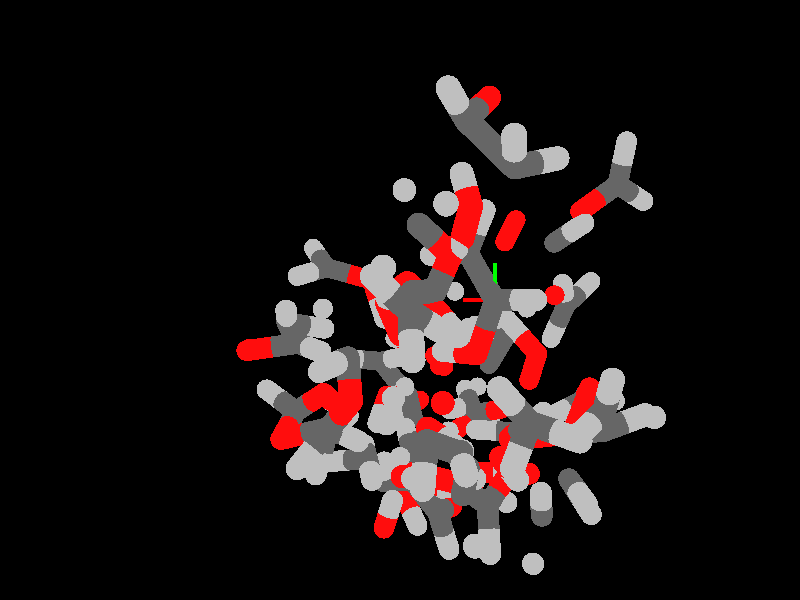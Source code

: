 global_settings {
	ambient_light rgb <0.200000002980232, 0.200000002980232, 0.200000002980232>
	max_trace_level 15
}

background { color rgb <0,0,0> }

camera {
	perspective
	location <-13.4546742067123, -6.17284001691607e-14, -21.5451459761279>
	angle 40
	up <0, 1, 0>
	right <-0.799500058544164, 0, 0.600666010681375> * 1.33333333333333
	direction <0.600666010681375, 0, 0.799500058544164> }

light_source {
	<-81.5143477826031, 46.0062917079796, -20.9635718131805>
	color rgb <1, 1, 1>
	fade_distance 131.446549975602
	fade_power 0
	parallel
	point_at <81.5143477826031, -46.0062917079796, 20.9635718131805>
}

light_source {
	<61.7754790846838, 46.0062917079796, -5.30930928705087>
	color rgb <0.300000011920929, 0.300000011920929, 0.300000011920929>
	fade_distance 131.446549975602
	fade_power 0
	parallel
	point_at <-61.7754790846838, -46.0062917079796, 5.30930928705087>
}

#default {
	finish {ambient .8 diffuse 1 specular 1 roughness .005 metallic 0.5}
}

union {
sphere {
	<0, 0, 0>, 0.25
	pigment { rgbt <0.400000005960464, 0.400000005960464, 0.400000005960464,0> }
}
sphere {
	<-1.0835498, 0, 0>, 0.25
	pigment { rgbt <0.75, 0.75, 0.75,0> }
}
sphere {
	<0.7457435, 1.1053385, 0>, 0.25
	pigment { rgbt <0.400000005960464, 0.400000005960464, 0.400000005960464,0> }
}
sphere {
	<0.272627, 2.0824437, 2e-07>, 0.25
	pigment { rgbt <0.75, 0.75, 0.75,0> }
}
sphere {
	<1.8290908, 1.0746607, -3.2e-06>, 0.25
	pigment { rgbt <0.75, 0.75, 0.75,0> }
}
sphere {
	<0.5011032, -1.2692867, 5e-07>, 0.25
	pigment { rgbt <1, 0.0500000007450581, 0.0500000007450581,0> }
}
sphere {
	<1.4727299, -1.2209927, -1.71e-05>, 0.25
	pigment { rgbt <0.75, 0.75, 0.75,0> }
}
sphere {
	<0.476927, -4.379291, -0.4075617>, 0.25
	pigment { rgbt <0.400000005960464, 0.400000005960464, 0.400000005960464,0> }
}
sphere {
	<0.0020636, -4.7343299, 0.5209765>, 0.25
	pigment { rgbt <0.75, 0.75, 0.75,0> }
}
sphere {
	<-0.2068027, -3.9459086, -1.1548563>, 0.25
	pigment { rgbt <0.75, 0.75, 0.75,0> }
}
sphere {
	<1.6841578, -4.4609142, -0.5964282>, 0.25
	pigment { rgbt <1, 0.0500000007450581, 0.0500000007450581,0> }
}
sphere {
	<2.5155252, -2.7652363, 2.8289169>, 0.25
	pigment { rgbt <0.400000005960464, 0.400000005960464, 0.400000005960464,0> }
}
sphere {
	<1.8955723, -3.3162814, 2.1038383>, 0.25
	pigment { rgbt <0.75, 0.75, 0.75,0> }
}
sphere {
	<2.5163586, -3.1668302, 3.8548202>, 0.25
	pigment { rgbt <0.75, 0.75, 0.75,0> }
}
sphere {
	<3.1606434, -1.7726047, 2.5154783>, 0.25
	pigment { rgbt <1, 0.0500000007450581, 0.0500000007450581,0> }
}
sphere {
	<2.9865521, -2.9324891, -2.3799769>, 0.25
	pigment { rgbt <0.400000005960464, 0.400000005960464, 0.400000005960464,0> }
}
sphere {
	<2.0564195, -2.5506398, -2.8302834>, 0.25
	pigment { rgbt <0.75, 0.75, 0.75,0> }
}
sphere {
	<3.2089935, -3.9932961, -2.5773705>, 0.25
	pigment { rgbt <0.75, 0.75, 0.75,0> }
}
sphere {
	<3.7239643, -2.2250403, -1.7050857>, 0.25
	pigment { rgbt <1, 0.0500000007450581, 0.0500000007450581,0> }
}
sphere {
	<2.5472438, -1.1692215, 3.2712468>, 0.25
	pigment { rgbt <0.400000005960464, 0.400000005960464, 0.400000005960464,0> }
}
sphere {
	<2.6088845, -1.2691743, 4.3666651>, 0.25
	pigment { rgbt <0.75, 0.75, 0.75,0> }
}
sphere {
	<1.7474422, -0.5093218, 2.898949>, 0.25
	pigment { rgbt <0.75, 0.75, 0.75,0> }
}
sphere {
	<3.3163874, -1.752667, 2.5177559>, 0.25
	pigment { rgbt <1, 0.0500000007450581, 0.0500000007450581,0> }
}
sphere {
	<4.5266937, -2.1156082, 2.1155288>, 0.25
	pigment { rgbt <0.400000005960464, 0.400000005960464, 0.400000005960464,0> }
}
sphere {
	<4.6880864, -1.0524717, 2.3551625>, 0.25
	pigment { rgbt <0.75, 0.75, 0.75,0> }
}
sphere {
	<4.9019255, -2.8330071, 2.8627207>, 0.25
	pigment { rgbt <0.75, 0.75, 0.75,0> }
}
sphere {
	<3.9675408, -2.4758761, 1.0872809>, 0.25
	pigment { rgbt <1, 0.0500000007450581, 0.0500000007450581,0> }
}
sphere {
	<0.867237, -3.3583444, 2.5432455>, 0.25
	pigment { rgbt <0.400000005960464, 0.400000005960464, 0.400000005960464,0> }
}
sphere {
	<-0.1175907, -2.872021, 2.4575997>, 0.25
	pigment { rgbt <0.75, 0.75, 0.75,0> }
}
sphere {
	<0.9743675, -4.3122137, 2.0024938>, 0.25
	pigment { rgbt <0.75, 0.75, 0.75,0> }
}
sphere {
	<1.7817914, -2.8711822, 3.1959339>, 0.25
	pigment { rgbt <1, 0.0500000007450581, 0.0500000007450581,0> }
}
sphere {
	<0.380391, -3.0426376, -2.4526601>, 0.25
	pigment { rgbt <0.400000005960464, 0.400000005960464, 0.400000005960464,0> }
}
sphere {
	<0.7452544, -2.0917488, -2.8726797>, 0.25
	pigment { rgbt <0.75, 0.75, 0.75,0> }
}
sphere {
	<-0.7147985, -3.1570777, -2.4177413>, 0.25
	pigment { rgbt <0.75, 0.75, 0.75,0> }
}
sphere {
	<1.141364, -3.9142119, -2.0513907>, 0.25
	pigment { rgbt <1, 0.0500000007450581, 0.0500000007450581,0> }
}
sphere {
	<-0.3430848, -3.635149, -1.6390552>, 0.25
	pigment { rgbt <0.400000005960464, 0.400000005960464, 0.400000005960464,0> }
}
sphere {
	<-1.2001153, -3.894509, -0.9972122>, 0.25
	pigment { rgbt <0.75, 0.75, 0.75,0> }
}
sphere {
	<-0.584584, -3.0471568, -2.538888>, 0.25
	pigment { rgbt <0.75, 0.75, 0.75,0> }
}
sphere {
	<0.8015681, -3.9775678, -1.370247>, 0.25
	pigment { rgbt <1, 0.0500000007450581, 0.0500000007450581,0> }
}
sphere {
	<-0.3430848, -3.635149, -1.6390552>, 0.25
	pigment { rgbt <0.400000005960464, 0.400000005960464, 0.400000005960464,0> }
}
sphere {
	<-1.2001153, -3.894509, -0.9972122>, 0.25
	pigment { rgbt <0.75, 0.75, 0.75,0> }
}
sphere {
	<-0.584584, -3.0471568, -2.538888>, 0.25
	pigment { rgbt <0.75, 0.75, 0.75,0> }
}
sphere {
	<0.8015681, -3.9775678, -1.370247>, 0.25
	pigment { rgbt <1, 0.0500000007450581, 0.0500000007450581,0> }
}
sphere {
	<5.5043665, 0.853055, 0.4749315>, 0.25
	pigment { rgbt <0.400000005960464, 0.400000005960464, 0.400000005960464,0> }
}
sphere {
	<6.3563375, 1.411605, 0.8943342>, 0.25
	pigment { rgbt <0.75, 0.75, 0.75,0> }
}
sphere {
	<5.5771181, 0.6107217, -0.5973267>, 0.25
	pigment { rgbt <0.75, 0.75, 0.75,0> }
}
sphere {
	<4.5408171, 0.5235541, 1.1551819>, 0.25
	pigment { rgbt <1, 0.0500000007450581, 0.0500000007450581,0> }
}
sphere {
	<-0.9944651, 3.6881944, -2.6822643>, 0.25
	pigment { rgbt <0.400000005960464, 0.400000005960464, 0.400000005960464,0> }
}
sphere {
	<-1.1991069, 4.1740771, -3.6496169>, 0.25
	pigment { rgbt <0.75, 0.75, 0.75,0> }
}
sphere {
	<-0.8952596, 2.5914064, -2.7134121>, 0.25
	pigment { rgbt <0.75, 0.75, 0.75,0> }
}
sphere {
	<-0.8845973, 4.3247324, -1.6418378>, 0.25
	pigment { rgbt <1, 0.0500000007450581, 0.0500000007450581,0> }
}
sphere {
	<-0.2900281, 1.5308454, -3.3834844>, 0.25
	pigment { rgbt <0.400000005960464, 0.400000005960464, 0.400000005960464,0> }
}
sphere {
	<0.3730549, 2.3154291, -2.9853883>, 0.25
	pigment { rgbt <0.75, 0.75, 0.75,0> }
}
sphere {
	<-1.2476405, 1.8839341, -3.7982889>, 0.25
	pigment { rgbt <0.75, 0.75, 0.75,0> }
}
sphere {
	<0.0168525, 0.3454086, -3.3660841>, 0.25
	pigment { rgbt <1, 0.0500000007450581, 0.0500000007450581,0> }
}
sphere {
	<-1.3247893, 2.8815204, 3.6387746>, 0.25
	pigment { rgbt <0.400000005960464, 0.400000005960464, 0.400000005960464,0> }
}
sphere {
	<-1.6850898, 3.8944807, 3.3983039>, 0.25
	pigment { rgbt <0.75, 0.75, 0.75,0> }
}
sphere {
	<-1.5474104, 2.5279478, 4.6581775>, 0.25
	pigment { rgbt <0.75, 0.75, 0.75,0> }
}
sphere {
	<-0.7173969, 2.1944375, 2.8271524>, 0.25
	pigment { rgbt <1, 0.0500000007450581, 0.0500000007450581,0> }
}
sphere {
	<2.0819101, -2.7817963, -3.4070077>, 0.25
	pigment { rgbt <0.400000005960464, 0.400000005960464, 0.400000005960464,0> }
}
sphere {
	<2.5629973, -2.5799832, -2.4366687>, 0.25
	pigment { rgbt <0.75, 0.75, 0.75,0> }
}
sphere {
	<2.503573, -3.6228656, -3.9802081>, 0.25
	pigment { rgbt <0.75, 0.75, 0.75,0> }
}
sphere {
	<1.1412594, -2.1157143, -3.8208312>, 0.25
	pigment { rgbt <1, 0.0500000007450581, 0.0500000007450581,0> }
}
sphere {
	<4.1517824, -0.5377626, 2.2728057>, 0.25
	pigment { rgbt <0.400000005960464, 0.400000005960464, 0.400000005960464,0> }
}
sphere {
	<4.1338559, -0.4968575, 1.1720166>, 0.25
	pigment { rgbt <0.75, 0.75, 0.75,0> }
}
sphere {
	<4.5646441, 0.3520518, 2.7743348>, 0.25
	pigment { rgbt <0.75, 0.75, 0.75,0> }
}
sphere {
	<3.7402687, -1.5075462, 2.8972376>, 0.25
	pigment { rgbt <1, 0.0500000007450581, 0.0500000007450581,0> }
}
sphere {
	<2.463569, -3.0070641, 3.2257006>, 0.25
	pigment { rgbt <0.400000005960464, 0.400000005960464, 0.400000005960464,0> }
}
sphere {
	<2.7308609, -2.8659085, 2.1662849>, 0.25
	pigment { rgbt <0.75, 0.75, 0.75,0> }
}
sphere {
	<3.0219475, -2.3848688, 3.9432257>, 0.25
	pigment { rgbt <0.75, 0.75, 0.75,0> }
}
sphere {
	<1.6032369, -3.8024553, 3.5819596>, 0.25
	pigment { rgbt <1, 0.0500000007450581, 0.0500000007450581,0> }
}
sphere {
	<0.1306653, 1.4476879, 3.0366183>, 0.25
	pigment { rgbt <0.400000005960464, 0.400000005960464, 0.400000005960464,0> }
}
sphere {
	<0.0986806, 0.4158509, 3.4213527>, 0.25
	pigment { rgbt <0.75, 0.75, 0.75,0> }
}
sphere {
	<-0.8452268, 1.8879887, 2.7767613>, 0.25
	pigment { rgbt <0.75, 0.75, 0.75,0> }
}
sphere {
	<1.1808453, 2.0640714, 2.9064948>, 0.25
	pigment { rgbt <1, 0.0500000007450581, 0.0500000007450581,0> }
}
sphere {
	<4.5809939, -0.5427011, -2.0656052>, 0.25
	pigment { rgbt <0.400000005960464, 0.400000005960464, 0.400000005960464,0> }
}
sphere {
	<3.8723025, -0.2414742, -2.8534822>, 0.25
	pigment { rgbt <0.75, 0.75, 0.75,0> }
}
sphere {
	<4.324994, -0.2139489, -1.0457317>, 0.25
	pigment { rgbt <0.75, 0.75, 0.75,0> }
}
sphere {
	<5.5861866, -1.1991294, -2.3073247>, 0.25
	pigment { rgbt <1, 0.0500000007450581, 0.0500000007450581,0> }
}
sphere {
	<3.2094477, -3.8420568, 1.0859235>, 0.25
	pigment { rgbt <0.400000005960464, 0.400000005960464, 0.400000005960464,0> }
}
sphere {
	<3.8752932, -3.1477174, 0.5490122>, 0.25
	pigment { rgbt <0.75, 0.75, 0.75,0> }
}
sphere {
	<2.5160545, -3.3754266, 1.8037104>, 0.25
	pigment { rgbt <0.75, 0.75, 0.75,0> }
}
sphere {
	<3.2381382, -5.051767, 0.897464>, 0.25
	pigment { rgbt <1, 0.0500000007450581, 0.0500000007450581,0> }
}
sphere {
	<-0.3391037, 0.1507981, -3.6866165>, 0.25
	pigment { rgbt <0.400000005960464, 0.400000005960464, 0.400000005960464,0> }
}
sphere {
	<-0.1808647, -0.9189409, -3.4760214>, 0.25
	pigment { rgbt <0.75, 0.75, 0.75,0> }
}
sphere {
	<-0.1506817, 0.4629861, -4.7262277>, 0.25
	pigment { rgbt <0.75, 0.75, 0.75,0> }
}
sphere {
	<-0.7003199, 0.9401638, -2.8228089>, 0.25
	pigment { rgbt <1, 0.0500000007450581, 0.0500000007450581,0> }
}
sphere {
	<3.0760878, -4.4618777, -0.2227286>, 0.25
	pigment { rgbt <0.400000005960464, 0.400000005960464, 0.400000005960464,0> }
}
sphere {
	<3.2610049, -3.508962, -0.7437744>, 0.25
	pigment { rgbt <0.75, 0.75, 0.75,0> }
}
sphere {
	<3.336467, -4.4760466, 0.8476722>, 0.25
	pigment { rgbt <0.75, 0.75, 0.75,0> }
}
sphere {
	<2.6120957, -5.4400419, -0.7951314>, 0.25
	pigment { rgbt <1, 0.0500000007450581, 0.0500000007450581,0> }
}
sphere {
	<4.664186, -1.6408063, 1.7162811>, 0.25
	pigment { rgbt <0.400000005960464, 0.400000005960464, 0.400000005960464,0> }
}
sphere {
	<3.7737555, -2.2789377, 1.5994349>, 0.25
	pigment { rgbt <0.75, 0.75, 0.75,0> }
}
sphere {
	<5.2957988, -1.5382188, 0.819455>, 0.25
	pigment { rgbt <0.75, 0.75, 0.75,0> }
}
sphere {
	<4.9338814, -1.082771, 2.7725007>, 0.25
	pigment { rgbt <1, 0.0500000007450581, 0.0500000007450581,0> }
}
sphere {
	<4.5214154, -2.6944713, -1.8047292>, 0.25
	pigment { rgbt <0.400000005960464, 0.400000005960464, 0.400000005960464,0> }
}
sphere {
	<3.9614301, -2.6590606, -0.8566291>, 0.25
	pigment { rgbt <0.75, 0.75, 0.75,0> }
}
sphere {
	<5.5139954, -2.2167036, -1.7880314>, 0.25
	pigment { rgbt <0.75, 0.75, 0.75,0> }
}
sphere {
	<4.0706746, -3.2291917, -2.810038>, 0.25
	pigment { rgbt <1, 0.0500000007450581, 0.0500000007450581,0> }
}
sphere {
	<2.8170442, -3.7564503, -1.1790004>, 0.25
	pigment { rgbt <0.400000005960464, 0.400000005960464, 0.400000005960464,0> }
}
sphere {
	<2.393508, -3.2262271, -2.0468782>, 0.25
	pigment { rgbt <0.75, 0.75, 0.75,0> }
}
sphere {
	<3.9055543, -3.9236683, -1.2096561>, 0.25
	pigment { rgbt <0.75, 0.75, 0.75,0> }
}
sphere {
	<2.1241679, -4.1346989, -0.242737>, 0.25
	pigment { rgbt <1, 0.0500000007450581, 0.0500000007450581,0> }
}
sphere {
	<3.9867146, -2.5290004, 2.0367258>, 0.25
	pigment { rgbt <0.400000005960464, 0.400000005960464, 0.400000005960464,0> }
}
sphere {
	<3.9819378, -1.5104341, 1.6169268>, 0.25
	pigment { rgbt <0.75, 0.75, 0.75,0> }
}
sphere {
	<3.5869282, -3.3160758, 1.3776059>, 0.25
	pigment { rgbt <0.75, 0.75, 0.75,0> }
}
sphere {
	<4.4082606, -2.770226, 3.1609358>, 0.25
	pigment { rgbt <1, 0.0500000007450581, 0.0500000007450581,0> }
}
sphere {
	<4.159414, -1.0282167, -2.1335318>, 0.25
	pigment { rgbt <0.400000005960464, 0.400000005960464, 0.400000005960464,0> }
}
sphere {
	<4.2445081, -0.7002994, -1.0852186>, 0.25
	pigment { rgbt <0.75, 0.75, 0.75,0> }
}
sphere {
	<3.1326242, -1.1904675, -2.498406>, 0.25
	pigment { rgbt <0.75, 0.75, 0.75,0> }
}
sphere {
	<5.1406332, -1.2008401, -2.8456757>, 0.25
	pigment { rgbt <1, 0.0500000007450581, 0.0500000007450581,0> }
}
sphere {
	<-1.0917436, -3.0955959, -3.0924047>, 0.25
	pigment { rgbt <0.400000005960464, 0.400000005960464, 0.400000005960464,0> }
}
sphere {
	<-0.7845874, -3.7335076, -3.9364751>, 0.25
	pigment { rgbt <0.75, 0.75, 0.75,0> }
}
sphere {
	<-2.0433184, -3.3713911, -2.6105351>, 0.25
	pigment { rgbt <0.75, 0.75, 0.75,0> }
}
sphere {
	<-0.4202815, -2.1435287, -2.7149848>, 0.25
	pigment { rgbt <1, 0.0500000007450581, 0.0500000007450581,0> }
}
sphere {
	<-2.0487164, 2.6702684, -2.5288793>, 0.25
	pigment { rgbt <0.400000005960464, 0.400000005960464, 0.400000005960464,0> }
}
sphere {
	<-2.4672743, 2.9099337, -1.5383738>, 0.25
	pigment { rgbt <0.75, 0.75, 0.75,0> }
}
sphere {
	<-2.5520816, 3.1470791, -3.3850516>, 0.25
	pigment { rgbt <0.75, 0.75, 0.75,0> }
}
sphere {
	<-1.0880893, 1.923718, -2.6688682>, 0.25
	pigment { rgbt <1, 0.0500000007450581, 0.0500000007450581,0> }
}
sphere {
	<3.8660144, -3.1480991, 2.1088685>, 0.25
	pigment { rgbt <0.400000005960464, 0.400000005960464, 0.400000005960464,0> }
}
sphere {
	<3.813754, -2.749968, 1.0829583>, 0.25
	pigment { rgbt <0.75, 0.75, 0.75,0> }
}
sphere {
	<4.8813727, -3.2844968, 2.5140832>, 0.25
	pigment { rgbt <0.75, 0.75, 0.75,0> }
}
sphere {
	<2.8624938, -3.4208227, 2.7556353>, 0.25
	pigment { rgbt <1, 0.0500000007450581, 0.0500000007450581,0> }
}
sphere {
	<2.3607349, -4.6189654, 0.8157601>, 0.25
	pigment { rgbt <0.400000005960464, 0.400000005960464, 0.400000005960464,0> }
}
sphere {
	<2.8474452, -3.8827357, 0.1563588>, 0.25
	pigment { rgbt <0.75, 0.75, 0.75,0> }
}
sphere {
	<2.7327948, -5.6523787, 0.7298287>, 0.25
	pigment { rgbt <0.75, 0.75, 0.75,0> }
}
sphere {
	<1.4659132, -4.309321, 1.5923895>, 0.25
	pigment { rgbt <1, 0.0500000007450581, 0.0500000007450581,0> }
}
sphere {
	<-0.5745893, -2.5170224, 3.2115304>, 0.25
	pigment { rgbt <0.400000005960464, 0.400000005960464, 0.400000005960464,0> }
}
sphere {
	<0.4682891, -2.846084, 3.0779107>, 0.25
	pigment { rgbt <0.75, 0.75, 0.75,0> }
}
sphere {
	<-0.9642637, -2.5800439, 4.2400916>, 0.25
	pigment { rgbt <0.75, 0.75, 0.75,0> }
}
sphere {
	<-1.2552278, -2.1084745, 2.279029>, 0.25
	pigment { rgbt <1, 0.0500000007450581, 0.0500000007450581,0> }
}
sphere {
	<-1.2108215, -4.1771003, 1.3137398>, 0.25
	pigment { rgbt <0.400000005960464, 0.400000005960464, 0.400000005960464,0> }
}
sphere {
	<-1.4727652, -5.0605468, 1.9175932>, 0.25
	pigment { rgbt <0.75, 0.75, 0.75,0> }
}
sphere {
	<-1.0747919, -4.3618686, 0.2361904>, 0.25
	pigment { rgbt <0.75, 0.75, 0.75,0> }
}
sphere {
	<-1.0796203, -3.0640337, 1.8073065>, 0.25
	pigment { rgbt <1, 0.0500000007450581, 0.0500000007450581,0> }
}
sphere {
	<2.5957032, -4.438506, 0.1928636>, 0.25
	pigment { rgbt <0.400000005960464, 0.400000005960464, 0.400000005960464,0> }
}
sphere {
	<2.6420406, -3.8758342, -0.7531727>, 0.25
	pigment { rgbt <0.75, 0.75, 0.75,0> }
}
sphere {
	<3.5239848, -4.4470998, 0.7861386>, 0.25
	pigment { rgbt <0.75, 0.75, 0.75,0> }
}
sphere {
	<1.5801757, -5.0158479, 0.5604491>, 0.25
	pigment { rgbt <1, 0.0500000007450581, 0.0500000007450581,0> }
}
sphere {
	<1.2661992, -1.2227334, -3.7749829>, 0.25
	pigment { rgbt <0.400000005960464, 0.400000005960464, 0.400000005960464,0> }
}
sphere {
	<2.283262, -1.5553064, -3.5128576>, 0.25
	pigment { rgbt <0.75, 0.75, 0.75,0> }
}
sphere {
	<0.9771786, -1.3642417, -4.8286423>, 0.25
	pigment { rgbt <0.75, 0.75, 0.75,0> }
}
sphere {
	<0.5075804, -0.7287502, -2.9502301>, 0.25
	pigment { rgbt <1, 0.0500000007450581, 0.0500000007450581,0> }
}
sphere {
	<2.0680938, 0.4004947, 2.9874658>, 0.25
	pigment { rgbt <0.400000005960464, 0.400000005960464, 0.400000005960464,0> }
}
sphere {
	<1.4493093, -0.5079518, 2.9128866>, 0.25
	pigment { rgbt <0.75, 0.75, 0.75,0> }
}
sphere {
	<3.1560664, 0.2318941, 3.028027>, 0.25
	pigment { rgbt <0.75, 0.75, 0.75,0> }
}
sphere {
	<1.5792238, 1.5227642, 3.0229106>, 0.25
	pigment { rgbt <1, 0.0500000007450581, 0.0500000007450581,0> }
}
sphere {
	<-0.6356962, -2.842774, -3.5896301>, 0.25
	pigment { rgbt <0.400000005960464, 0.400000005960464, 0.400000005960464,0> }
}
sphere {
	<-1.5775136, -3.4143606, -3.5896086>, 0.25
	pigment { rgbt <0.75, 0.75, 0.75,0> }
}
sphere {
	<-0.3556456, -2.3891181, -4.5537483>, 0.25
	pigment { rgbt <0.75, 0.75, 0.75,0> }
}
sphere {
	<0.053862, -2.7198811, -2.5850677>, 0.25
	pigment { rgbt <1, 0.0500000007450581, 0.0500000007450581,0> }
}
sphere {
	<2.0806568, -1.7015604, 3.0395873>, 0.25
	pigment { rgbt <0.400000005960464, 0.400000005960464, 0.400000005960464,0> }
}
sphere {
	<2.925584, -2.3932755, 3.1857369>, 0.25
	pigment { rgbt <0.75, 0.75, 0.75,0> }
}
sphere {
	<2.3544508, -0.659733, 2.8085279>, 0.25
	pigment { rgbt <0.75, 0.75, 0.75,0> }
}
sphere {
	<0.9149654, -2.0663559, 3.1280559>, 0.25
	pigment { rgbt <1, 0.0500000007450581, 0.0500000007450581,0> }
}
sphere {
	<-0.3111677, 0.1359142, -3.1120735>, 0.25
	pigment { rgbt <0.400000005960464, 0.400000005960464, 0.400000005960464,0> }
}
sphere {
	<-0.8091466, 1.0632602, -2.7868387>, 0.25
	pigment { rgbt <0.75, 0.75, 0.75,0> }
}
sphere {
	<-0.960153, -0.6019462, -3.6102061>, 0.25
	pigment { rgbt <0.75, 0.75, 0.75,0> }
}
sphere {
	<0.8839465, -0.0615401, -2.9319267>, 0.25
	pigment { rgbt <1, 0.0500000007450581, 0.0500000007450581,0> }
}
sphere {
	<-0.4359904, 0.1832432, -3.0154842>, 0.25
	pigment { rgbt <0.400000005960464, 0.400000005960464, 0.400000005960464,0> }
}
sphere {
	<0.636149, 0.049014, -3.2304985>, 0.25
	pigment { rgbt <0.75, 0.75, 0.75,0> }
}
sphere {
	<-1.0533571, -0.7258862, -3.0935742>, 0.25
	pigment { rgbt <0.75, 0.75, 0.75,0> }
}
sphere {
	<-0.9098694, 1.2703956, -2.7100714>, 0.25
	pigment { rgbt <1, 0.0500000007450581, 0.0500000007450581,0> }
}
sphere {
	<-0.6414076, -0.2288993, -4.1618955>, 0.25
	pigment { rgbt <0.400000005960464, 0.400000005960464, 0.400000005960464,0> }
}
sphere {
	<-1.0391535, -1.1467291, -4.6235424>, 0.25
	pigment { rgbt <0.75, 0.75, 0.75,0> }
}
sphere {
	<-0.5032243, 0.6245727, -4.8447181>, 0.25
	pigment { rgbt <0.75, 0.75, 0.75,0> }
}
sphere {
	<-0.3709459, -0.1618231, -2.9693813>, 0.25
	pigment { rgbt <1, 0.0500000007450581, 0.0500000007450581,0> }
}
sphere {
	<1.6345569, -0.7676305, 3.3950912>, 0.25
	pigment { rgbt <0.400000005960464, 0.400000005960464, 0.400000005960464,0> }
}
sphere {
	<2.533714, -0.7178224, 2.7604517>, 0.25
	pigment { rgbt <0.75, 0.75, 0.75,0> }
}
sphere {
	<1.6989607, -0.2271914, 4.3529709>, 0.25
	pigment { rgbt <0.75, 0.75, 0.75,0> }
}
sphere {
	<0.6305366, -1.3826506, 3.0582939>, 0.25
	pigment { rgbt <1, 0.0500000007450581, 0.0500000007450581,0> }
}
sphere {
	<-0.9413277, -4.932379, 0.5117785>, 0.25
	pigment { rgbt <0.400000005960464, 0.400000005960464, 0.400000005960464,0> }
}
sphere {
	<-1.9613954, -4.5818974, 0.7361798>, 0.25
	pigment { rgbt <0.75, 0.75, 0.75,0> }
}
sphere {
	<-0.8488527, -6.0044971, 0.2756278>, 0.25
	pigment { rgbt <0.75, 0.75, 0.75,0> }
}
sphere {
	<0.0252157, -4.1804595, 0.5240146>, 0.25
	pigment { rgbt <1, 0.0500000007450581, 0.0500000007450581,0> }
}
sphere {
	<0.4030792, -0.1430786, 4.1508315>, 0.25
	pigment { rgbt <0.400000005960464, 0.400000005960464, 0.400000005960464,0> }
}
sphere {
	<0.1063445, 0.49679, 4.9971458>, 0.25
	pigment { rgbt <0.75, 0.75, 0.75,0> }
}
sphere {
	<0.9921075, -1.0360127, 4.4144035>, 0.25
	pigment { rgbt <0.75, 0.75, 0.75,0> }
}
sphere {
	<0.0985208, 0.120596, 2.994346>, 0.25
	pigment { rgbt <1, 0.0500000007450581, 0.0500000007450581,0> }
}
sphere {
	<-2.7414194, -2.8044544, 0.0200686>, 0.25
	pigment { rgbt <0.400000005960464, 0.400000005960464, 0.400000005960464,0> }
}
sphere {
	<-2.7521075, -2.78264, -1.0813582>, 0.25
	pigment { rgbt <0.75, 0.75, 0.75,0> }
}
sphere {
	<-3.6825957, -2.5079351, 0.5099865>, 0.25
	pigment { rgbt <0.75, 0.75, 0.75,0> }
}
sphere {
	<-1.7496039, -3.136152, 0.6572637>, 0.25
	pigment { rgbt <1, 0.0500000007450581, 0.0500000007450581,0> }
}
sphere {
	<-2.9614827, -2.3222566, -0.3867229>, 0.25
	pigment { rgbt <0.400000005960464, 0.400000005960464, 0.400000005960464,0> }
}
sphere {
	<-3.4790876, -1.6252549, -1.0649596>, 0.25
	pigment { rgbt <0.75, 0.75, 0.75,0> }
}
sphere {
	<-3.4420158, -2.476659, 0.5925644>, 0.25
	pigment { rgbt <0.75, 0.75, 0.75,0> }
}
sphere {
	<-1.9214426, -2.8876443, -0.7003982>, 0.25
	pigment { rgbt <1, 0.0500000007450581, 0.0500000007450581,0> }
}
sphere {
	<0.2636469, -4.7713791, 0.1052234>, 0.25
	pigment { rgbt <0.400000005960464, 0.400000005960464, 0.400000005960464,0> }
}
sphere {
	<0.0550867, -5.8303734, -0.1156049>, 0.25
	pigment { rgbt <0.75, 0.75, 0.75,0> }
}
sphere {
	<1.3004614, -4.4444082, -0.0732754>, 0.25
	pigment { rgbt <0.75, 0.75, 0.75,0> }
}
sphere {
	<-0.5993678, -4.0086117, 0.5213127>, 0.25
	pigment { rgbt <1, 0.0500000007450581, 0.0500000007450581,0> }
}
sphere {
	<1.6733568, -4.3408499, -0.7480216>, 0.25
	pigment { rgbt <0.400000005960464, 0.400000005960464, 0.400000005960464,0> }
}
sphere {
	<2.3314098, -4.1624087, -1.6133865>, 0.25
	pigment { rgbt <0.75, 0.75, 0.75,0> }
}
sphere {
	<2.1764867, -4.6942058, 0.1661751>, 0.25
	pigment { rgbt <0.75, 0.75, 0.75,0> }
}
sphere {
	<0.4634252, -4.1585945, -0.798887>, 0.25
	pigment { rgbt <1, 0.0500000007450581, 0.0500000007450581,0> }
}
sphere {
	<-2.2786085, -2.4710651, -2.3351131>, 0.25
	pigment { rgbt <0.400000005960464, 0.400000005960464, 0.400000005960464,0> }
}
sphere {
	<-3.3367937, -2.7553718, -2.220462>, 0.25
	pigment { rgbt <0.75, 0.75, 0.75,0> }
}
sphere {
	<-2.0658065, -1.7468946, -3.1376394>, 0.25
	pigment { rgbt <0.75, 0.75, 0.75,0> }
}
sphere {
	<-1.397724, -2.929384, -1.6183668>, 0.25
	pigment { rgbt <1, 0.0500000007450581, 0.0500000007450581,0> }
}
sphere {
	<-0.7260547, -4.0478485, -2.4224759>, 0.25
	pigment { rgbt <0.400000005960464, 0.400000005960464, 0.400000005960464,0> }
}
sphere {
	<-1.1558255, -5.0430701, -2.6188484>, 0.25
	pigment { rgbt <0.75, 0.75, 0.75,0> }
}
sphere {
	<0.0262847, -3.7035983, -3.14996>, 0.25
	pigment { rgbt <0.75, 0.75, 0.75,0> }
}
sphere {
	<-1.0621564, -3.3695355, -1.459841>, 0.25
	pigment { rgbt <1, 0.0500000007450581, 0.0500000007450581,0> }
}
sphere {
	<1.4703602, -5.0191594, -0.1983741>, 0.25
	pigment { rgbt <0.400000005960464, 0.400000005960464, 0.400000005960464,0> }
}
sphere {
	<1.4860044, -5.997596, 0.307737>, 0.25
	pigment { rgbt <0.75, 0.75, 0.75,0> }
}
sphere {
	<2.377866, -4.7652539, -0.769094>, 0.25
	pigment { rgbt <0.75, 0.75, 0.75,0> }
}
sphere {
	<0.5084624, -4.2642019, -0.1310646>, 0.25
	pigment { rgbt <1, 0.0500000007450581, 0.0500000007450581,0> }
}
cylinder {
	<0.9771786, -1.3642417, -4.8286423>, 	<1.1216889, -1.29348755, -4.3018126>, 0.25
	pigment { rgbt <0.75, 0.75, 0.75, 0> }
}
cylinder {
	<1.1216889, -1.29348755, -4.3018126>, 	<1.2661992, -1.2227334, -3.7749829>, 0.25
	pigment { rgbt <0.400000005960464, 0.400000005960464, 0.400000005960464, 0> }
}
cylinder {
	<-0.1506817, 0.4629861, -4.7262277>, 	<-0.39604465, 0.1170434, -4.4440616>, 0.25
	pigment { rgbt <0.75, 0.75, 0.75, 0> }
}
cylinder {
	<-0.39604465, 0.1170434, -4.4440616>, 	<-0.6414076, -0.2288993, -4.1618955>, 0.25
	pigment { rgbt <0.400000005960464, 0.400000005960464, 0.400000005960464, 0> }
}
cylinder {
	<-1.0391535, -1.1467291, -4.6235424>, 	<-0.84028055, -0.6878142, -4.39271895>, 0.25
	pigment { rgbt <0.75, 0.75, 0.75, 0> }
}
cylinder {
	<-0.84028055, -0.6878142, -4.39271895>, 	<-0.6414076, -0.2288993, -4.1618955>, 0.25
	pigment { rgbt <0.400000005960464, 0.400000005960464, 0.400000005960464, 0> }
}
cylinder {
	<-0.6414076, -0.2288993, -4.1618955>, 	<-0.49025565, -0.0390506, -3.924256>, 0.25
	pigment { rgbt <0.400000005960464, 0.400000005960464, 0.400000005960464, 0> }
}
cylinder {
	<-0.49025565, -0.0390506, -3.924256>, 	<-0.3391037, 0.1507981, -3.6866165>, 0.25
	pigment { rgbt <0.400000005960464, 0.400000005960464, 0.400000005960464, 0> }
}
cylinder {
	<-0.6414076, -0.2288993, -4.1618955>, 	<-0.8007803, -0.41542275, -3.8860508>, 0.25
	pigment { rgbt <0.400000005960464, 0.400000005960464, 0.400000005960464, 0> }
}
cylinder {
	<-0.8007803, -0.41542275, -3.8860508>, 	<-0.960153, -0.6019462, -3.6102061>, 0.25
	pigment { rgbt <0.75, 0.75, 0.75, 0> }
}
cylinder {
	<2.503573, -3.6228656, -3.9802081>, 	<2.29274155, -3.20233095, -3.6936079>, 0.25
	pigment { rgbt <0.75, 0.75, 0.75, 0> }
}
cylinder {
	<2.29274155, -3.20233095, -3.6936079>, 	<2.0819101, -2.7817963, -3.4070077>, 0.25
	pigment { rgbt <0.400000005960464, 0.400000005960464, 0.400000005960464, 0> }
}
cylinder {
	<-0.7845874, -3.7335076, -3.9364751>, 	<-0.7101418, -3.2881408, -3.7630526>, 0.25
	pigment { rgbt <0.75, 0.75, 0.75, 0> }
}
cylinder {
	<-0.7101418, -3.2881408, -3.7630526>, 	<-0.6356962, -2.842774, -3.5896301>, 0.25
	pigment { rgbt <0.400000005960464, 0.400000005960464, 0.400000005960464, 0> }
}
cylinder {
	<1.1412594, -2.1157143, -3.8208312>, 	<1.2037293, -1.66922385, -3.79790705>, 0.25
	pigment { rgbt <1, 0.0500000007450581, 0.0500000007450581, 0> }
}
cylinder {
	<1.2037293, -1.66922385, -3.79790705>, 	<1.2661992, -1.2227334, -3.7749829>, 0.25
	pigment { rgbt <0.400000005960464, 0.400000005960464, 0.400000005960464, 0> }
}
cylinder {
	<1.1412594, -2.1157143, -3.8208312>, 	<1.61158475, -2.4487553, -3.61391945>, 0.25
	pigment { rgbt <1, 0.0500000007450581, 0.0500000007450581, 0> }
}
cylinder {
	<1.61158475, -2.4487553, -3.61391945>, 	<2.0819101, -2.7817963, -3.4070077>, 0.25
	pigment { rgbt <0.400000005960464, 0.400000005960464, 0.400000005960464, 0> }
}
cylinder {
	<1.2661992, -1.2227334, -3.7749829>, 	<1.7747306, -1.3890199, -3.64392025>, 0.25
	pigment { rgbt <0.400000005960464, 0.400000005960464, 0.400000005960464, 0> }
}
cylinder {
	<1.7747306, -1.3890199, -3.64392025>, 	<2.283262, -1.5553064, -3.5128576>, 0.25
	pigment { rgbt <0.75, 0.75, 0.75, 0> }
}
cylinder {
	<-0.3391037, 0.1507981, -3.6866165>, 	<-0.38754705, 0.16702065, -3.35105035>, 0.25
	pigment { rgbt <0.400000005960464, 0.400000005960464, 0.400000005960464, 0> }
}
cylinder {
	<-0.38754705, 0.16702065, -3.35105035>, 	<-0.4359904, 0.1832432, -3.0154842>, 0.25
	pigment { rgbt <0.400000005960464, 0.400000005960464, 0.400000005960464, 0> }
}
cylinder {
	<-1.1991069, 4.1740771, -3.6496169>, 	<-1.096786, 3.93113575, -3.1659406>, 0.25
	pigment { rgbt <0.75, 0.75, 0.75, 0> }
}
cylinder {
	<-1.096786, 3.93113575, -3.1659406>, 	<-0.9944651, 3.6881944, -2.6822643>, 0.25
	pigment { rgbt <0.400000005960464, 0.400000005960464, 0.400000005960464, 0> }
}
cylinder {
	<-0.6356962, -2.842774, -3.5896301>, 	<-0.8637199, -2.96918495, -3.3410174>, 0.25
	pigment { rgbt <0.400000005960464, 0.400000005960464, 0.400000005960464, 0> }
}
cylinder {
	<-0.8637199, -2.96918495, -3.3410174>, 	<-1.0917436, -3.0955959, -3.0924047>, 0.25
	pigment { rgbt <0.400000005960464, 0.400000005960464, 0.400000005960464, 0> }
}
cylinder {
	<-1.5775136, -3.4143606, -3.5896086>, 	<-1.3346286, -3.25497825, -3.34100665>, 0.25
	pigment { rgbt <0.75, 0.75, 0.75, 0> }
}
cylinder {
	<-1.3346286, -3.25497825, -3.34100665>, 	<-1.0917436, -3.0955959, -3.0924047>, 0.25
	pigment { rgbt <0.400000005960464, 0.400000005960464, 0.400000005960464, 0> }
}
cylinder {
	<2.0819101, -2.7817963, -3.4070077>, 	<2.3224537, -2.68088975, -2.9218382>, 0.25
	pigment { rgbt <0.400000005960464, 0.400000005960464, 0.400000005960464, 0> }
}
cylinder {
	<2.3224537, -2.68088975, -2.9218382>, 	<2.5629973, -2.5799832, -2.4366687>, 0.25
	pigment { rgbt <0.75, 0.75, 0.75, 0> }
}
cylinder {
	<-2.5520816, 3.1470791, -3.3850516>, 	<-2.300399, 2.90867375, -2.95696545>, 0.25
	pigment { rgbt <0.75, 0.75, 0.75, 0> }
}
cylinder {
	<-2.300399, 2.90867375, -2.95696545>, 	<-2.0487164, 2.6702684, -2.5288793>, 0.25
	pigment { rgbt <0.400000005960464, 0.400000005960464, 0.400000005960464, 0> }
}
cylinder {
	<-0.2900281, 1.5308454, -3.3834844>, 	<-0.495174, 1.2355046, -3.10314665>, 0.25
	pigment { rgbt <0.400000005960464, 0.400000005960464, 0.400000005960464, 0> }
}
cylinder {
	<-0.495174, 1.2355046, -3.10314665>, 	<-0.7003199, 0.9401638, -2.8228089>, 0.25
	pigment { rgbt <1, 0.0500000007450581, 0.0500000007450581, 0> }
}
cylinder {
	<0.0168525, 0.3454086, -3.3660841>, 	<0.32650075, 0.1972113, -3.2982913>, 0.25
	pigment { rgbt <1, 0.0500000007450581, 0.0500000007450581, 0> }
}
cylinder {
	<0.32650075, 0.1972113, -3.2982913>, 	<0.636149, 0.049014, -3.2304985>, 0.25
	pigment { rgbt <0.75, 0.75, 0.75, 0> }
}
cylinder {
	<0.0168525, 0.3454086, -3.3660841>, 	<-0.1770467, 0.09179275, -3.1677327>, 0.25
	pigment { rgbt <1, 0.0500000007450581, 0.0500000007450581, 0> }
}
cylinder {
	<-0.1770467, 0.09179275, -3.1677327>, 	<-0.3709459, -0.1618231, -2.9693813>, 0.25
	pigment { rgbt <1, 0.0500000007450581, 0.0500000007450581, 0> }
}
cylinder {
	<-2.0658065, -1.7468946, -3.1376394>, 	<-2.1722075, -2.10897985, -2.73637625>, 0.25
	pigment { rgbt <0.75, 0.75, 0.75, 0> }
}
cylinder {
	<-2.1722075, -2.10897985, -2.73637625>, 	<-2.2786085, -2.4710651, -2.3351131>, 0.25
	pigment { rgbt <0.400000005960464, 0.400000005960464, 0.400000005960464, 0> }
}
cylinder {
	<-1.0533571, -0.7258862, -3.0935742>, 	<-0.7121515, -0.44385465, -3.03147775>, 0.25
	pigment { rgbt <0.75, 0.75, 0.75, 0> }
}
cylinder {
	<-0.7121515, -0.44385465, -3.03147775>, 	<-0.3709459, -0.1618231, -2.9693813>, 0.25
	pigment { rgbt <1, 0.0500000007450581, 0.0500000007450581, 0> }
}
cylinder {
	<-1.0917436, -3.0955959, -3.0924047>, 	<-0.90327105, -3.1263368, -2.755073>, 0.25
	pigment { rgbt <0.400000005960464, 0.400000005960464, 0.400000005960464, 0> }
}
cylinder {
	<-0.90327105, -3.1263368, -2.755073>, 	<-0.7147985, -3.1570777, -2.4177413>, 0.25
	pigment { rgbt <0.75, 0.75, 0.75, 0> }
}
cylinder {
	<-0.4359904, 0.1832432, -3.0154842>, 	<-0.56815515, 0.5617035, -2.91914655>, 0.25
	pigment { rgbt <0.400000005960464, 0.400000005960464, 0.400000005960464, 0> }
}
cylinder {
	<-0.56815515, 0.5617035, -2.91914655>, 	<-0.7003199, 0.9401638, -2.8228089>, 0.25
	pigment { rgbt <1, 0.0500000007450581, 0.0500000007450581, 0> }
}
cylinder {
	<0.5075804, -0.7287502, -2.9502301>, 	<0.69576345, -0.39514515, -2.9410784>, 0.25
	pigment { rgbt <1, 0.0500000007450581, 0.0500000007450581, 0> }
}
cylinder {
	<0.69576345, -0.39514515, -2.9410784>, 	<0.8839465, -0.0615401, -2.9319267>, 0.25
	pigment { rgbt <1, 0.0500000007450581, 0.0500000007450581, 0> }
}
cylinder {
	<3.8723025, -0.2414742, -2.8534822>, 	<4.2266482, -0.39208765, -2.4595437>, 0.25
	pigment { rgbt <0.75, 0.75, 0.75, 0> }
}
cylinder {
	<4.2266482, -0.39208765, -2.4595437>, 	<4.5809939, -0.5427011, -2.0656052>, 0.25
	pigment { rgbt <0.400000005960464, 0.400000005960464, 0.400000005960464, 0> }
}
cylinder {
	<5.1406332, -1.2008401, -2.8456757>, 	<5.3634099, -1.19998475, -2.5765002>, 0.25
	pigment { rgbt <1, 0.0500000007450581, 0.0500000007450581, 0> }
}
cylinder {
	<5.3634099, -1.19998475, -2.5765002>, 	<5.5861866, -1.1991294, -2.3073247>, 0.25
	pigment { rgbt <1, 0.0500000007450581, 0.0500000007450581, 0> }
}
cylinder {
	<5.1406332, -1.2008401, -2.8456757>, 	<4.6500236, -1.1145284, -2.48960375>, 0.25
	pigment { rgbt <1, 0.0500000007450581, 0.0500000007450581, 0> }
}
cylinder {
	<4.6500236, -1.1145284, -2.48960375>, 	<4.159414, -1.0282167, -2.1335318>, 0.25
	pigment { rgbt <0.400000005960464, 0.400000005960464, 0.400000005960464, 0> }
}
cylinder {
	<2.0564195, -2.5506398, -2.8302834>, 	<2.5214858, -2.74156445, -2.60513015>, 0.25
	pigment { rgbt <0.75, 0.75, 0.75, 0> }
}
cylinder {
	<2.5214858, -2.74156445, -2.60513015>, 	<2.9865521, -2.9324891, -2.3799769>, 0.25
	pigment { rgbt <0.400000005960464, 0.400000005960464, 0.400000005960464, 0> }
}
cylinder {
	<4.0706746, -3.2291917, -2.810038>, 	<3.52861335, -3.0808404, -2.59500745>, 0.25
	pigment { rgbt <1, 0.0500000007450581, 0.0500000007450581, 0> }
}
cylinder {
	<3.52861335, -3.0808404, -2.59500745>, 	<2.9865521, -2.9324891, -2.3799769>, 0.25
	pigment { rgbt <0.400000005960464, 0.400000005960464, 0.400000005960464, 0> }
}
cylinder {
	<4.0706746, -3.2291917, -2.810038>, 	<4.296045, -2.9618315, -2.3073836>, 0.25
	pigment { rgbt <1, 0.0500000007450581, 0.0500000007450581, 0> }
}
cylinder {
	<4.296045, -2.9618315, -2.3073836>, 	<4.5214154, -2.6944713, -1.8047292>, 0.25
	pigment { rgbt <0.400000005960464, 0.400000005960464, 0.400000005960464, 0> }
}
cylinder {
	<-0.8952596, 2.5914064, -2.7134121>, 	<-0.99167445, 2.2575622, -2.69114015>, 0.25
	pigment { rgbt <0.75, 0.75, 0.75, 0> }
}
cylinder {
	<-0.99167445, 2.2575622, -2.69114015>, 	<-1.0880893, 1.923718, -2.6688682>, 0.25
	pigment { rgbt <1, 0.0500000007450581, 0.0500000007450581, 0> }
}
cylinder {
	<-0.9098694, 1.2703956, -2.7100714>, 	<-0.99897935, 1.5970568, -2.6894698>, 0.25
	pigment { rgbt <1, 0.0500000007450581, 0.0500000007450581, 0> }
}
cylinder {
	<-0.99897935, 1.5970568, -2.6894698>, 	<-1.0880893, 1.923718, -2.6688682>, 0.25
	pigment { rgbt <1, 0.0500000007450581, 0.0500000007450581, 0> }
}
cylinder {
	<-0.9944651, 3.6881944, -2.6822643>, 	<-1.52159075, 3.1792314, -2.6055718>, 0.25
	pigment { rgbt <0.400000005960464, 0.400000005960464, 0.400000005960464, 0> }
}
cylinder {
	<-1.52159075, 3.1792314, -2.6055718>, 	<-2.0487164, 2.6702684, -2.5288793>, 0.25
	pigment { rgbt <0.400000005960464, 0.400000005960464, 0.400000005960464, 0> }
}
cylinder {
	<-0.9944651, 3.6881944, -2.6822643>, 	<-0.9395312, 4.0064634, -2.16205105>, 0.25
	pigment { rgbt <0.400000005960464, 0.400000005960464, 0.400000005960464, 0> }
}
cylinder {
	<-0.9395312, 4.0064634, -2.16205105>, 	<-0.8845973, 4.3247324, -1.6418378>, 0.25
	pigment { rgbt <1, 0.0500000007450581, 0.0500000007450581, 0> }
}
cylinder {
	<-2.0433184, -3.3713911, -2.6105351>, 	<-2.16096345, -2.9212281, -2.4728241>, 0.25
	pigment { rgbt <0.75, 0.75, 0.75, 0> }
}
cylinder {
	<-2.16096345, -2.9212281, -2.4728241>, 	<-2.2786085, -2.4710651, -2.3351131>, 0.25
	pigment { rgbt <0.400000005960464, 0.400000005960464, 0.400000005960464, 0> }
}
cylinder {
	<0.053862, -2.7198811, -2.5850677>, 	<-0.265361, -2.88351895, -2.56197785>, 0.25
	pigment { rgbt <1, 0.0500000007450581, 0.0500000007450581, 0> }
}
cylinder {
	<-0.265361, -2.88351895, -2.56197785>, 	<-0.584584, -3.0471568, -2.538888>, 0.25
	pigment { rgbt <0.75, 0.75, 0.75, 0> }
}
cylinder {
	<3.2089935, -3.9932961, -2.5773705>, 	<3.0977728, -3.4628926, -2.4786737>, 0.25
	pigment { rgbt <0.75, 0.75, 0.75, 0> }
}
cylinder {
	<3.0977728, -3.4628926, -2.4786737>, 	<2.9865521, -2.9324891, -2.3799769>, 0.25
	pigment { rgbt <0.400000005960464, 0.400000005960464, 0.400000005960464, 0> }
}
cylinder {
	<-2.0487164, 2.6702684, -2.5288793>, 	<-2.25799535, 2.79010105, -2.03362655>, 0.25
	pigment { rgbt <0.400000005960464, 0.400000005960464, 0.400000005960464, 0> }
}
cylinder {
	<-2.25799535, 2.79010105, -2.03362655>, 	<-2.4672743, 2.9099337, -1.5383738>, 0.25
	pigment { rgbt <0.75, 0.75, 0.75, 0> }
}
cylinder {
	<3.1326242, -1.1904675, -2.498406>, 	<3.6460191, -1.1093421, -2.3159689>, 0.25
	pigment { rgbt <0.75, 0.75, 0.75, 0> }
}
cylinder {
	<3.6460191, -1.1093421, -2.3159689>, 	<4.159414, -1.0282167, -2.1335318>, 0.25
	pigment { rgbt <0.400000005960464, 0.400000005960464, 0.400000005960464, 0> }
}
cylinder {
	<-0.7260547, -4.0478485, -2.4224759>, 	<-0.53456975, -3.84149875, -2.03076555>, 0.25
	pigment { rgbt <0.400000005960464, 0.400000005960464, 0.400000005960464, 0> }
}
cylinder {
	<-0.53456975, -3.84149875, -2.03076555>, 	<-0.3430848, -3.635149, -1.6390552>, 0.25
	pigment { rgbt <0.400000005960464, 0.400000005960464, 0.400000005960464, 0> }
}
cylinder {
	<2.9865521, -2.9324891, -2.3799769>, 	<2.69003005, -3.0793581, -2.21342755>, 0.25
	pigment { rgbt <0.400000005960464, 0.400000005960464, 0.400000005960464, 0> }
}
cylinder {
	<2.69003005, -3.0793581, -2.21342755>, 	<2.393508, -3.2262271, -2.0468782>, 0.25
	pigment { rgbt <0.75, 0.75, 0.75, 0> }
}
cylinder {
	<-2.2786085, -2.4710651, -2.3351131>, 	<-2.8077011, -2.61321845, -2.27778755>, 0.25
	pigment { rgbt <0.400000005960464, 0.400000005960464, 0.400000005960464, 0> }
}
cylinder {
	<-2.8077011, -2.61321845, -2.27778755>, 	<-3.3367937, -2.7553718, -2.220462>, 0.25
	pigment { rgbt <0.75, 0.75, 0.75, 0> }
}
cylinder {
	<-2.2786085, -2.4710651, -2.3351131>, 	<-1.83816625, -2.70022455, -1.97673995>, 0.25
	pigment { rgbt <0.400000005960464, 0.400000005960464, 0.400000005960464, 0> }
}
cylinder {
	<-1.83816625, -2.70022455, -1.97673995>, 	<-1.397724, -2.929384, -1.6183668>, 0.25
	pigment { rgbt <1, 0.0500000007450581, 0.0500000007450581, 0> }
}
cylinder {
	<4.159414, -1.0282167, -2.1335318>, 	<4.37020395, -0.7854589, -2.0995685>, 0.25
	pigment { rgbt <0.400000005960464, 0.400000005960464, 0.400000005960464, 0> }
}
cylinder {
	<4.37020395, -0.7854589, -2.0995685>, 	<4.5809939, -0.5427011, -2.0656052>, 0.25
	pigment { rgbt <0.400000005960464, 0.400000005960464, 0.400000005960464, 0> }
}
cylinder {
	<4.5809939, -0.5427011, -2.0656052>, 	<4.412751, -0.62150025, -1.5754119>, 0.25
	pigment { rgbt <0.400000005960464, 0.400000005960464, 0.400000005960464, 0> }
}
cylinder {
	<4.412751, -0.62150025, -1.5754119>, 	<4.2445081, -0.7002994, -1.0852186>, 0.25
	pigment { rgbt <0.75, 0.75, 0.75, 0> }
}
cylinder {
	<1.141364, -3.9142119, -2.0513907>, 	<0.97146605, -3.94588985, -1.71081885>, 0.25
	pigment { rgbt <1, 0.0500000007450581, 0.0500000007450581, 0> }
}
cylinder {
	<0.97146605, -3.94588985, -1.71081885>, 	<0.8015681, -3.9775678, -1.370247>, 0.25
	pigment { rgbt <1, 0.0500000007450581, 0.0500000007450581, 0> }
}
cylinder {
	<4.5214154, -2.6944713, -1.8047292>, 	<5.0177054, -2.45558745, -1.7963803>, 0.25
	pigment { rgbt <0.400000005960464, 0.400000005960464, 0.400000005960464, 0> }
}
cylinder {
	<5.0177054, -2.45558745, -1.7963803>, 	<5.5139954, -2.2167036, -1.7880314>, 0.25
	pigment { rgbt <0.75, 0.75, 0.75, 0> }
}
cylinder {
	<4.5214154, -2.6944713, -1.8047292>, 	<4.12268985, -2.4597558, -1.75490745>, 0.25
	pigment { rgbt <0.400000005960464, 0.400000005960464, 0.400000005960464, 0> }
}
cylinder {
	<4.12268985, -2.4597558, -1.75490745>, 	<3.7239643, -2.2250403, -1.7050857>, 0.25
	pigment { rgbt <1, 0.0500000007450581, 0.0500000007450581, 0> }
}
cylinder {
	<3.7239643, -2.2250403, -1.7050857>, 	<3.8426972, -2.44205045, -1.2808574>, 0.25
	pigment { rgbt <1, 0.0500000007450581, 0.0500000007450581, 0> }
}
cylinder {
	<3.8426972, -2.44205045, -1.2808574>, 	<3.9614301, -2.6590606, -0.8566291>, 0.25
	pigment { rgbt <0.75, 0.75, 0.75, 0> }
}
cylinder {
	<-1.397724, -2.929384, -1.6183668>, 	<-1.6595833, -2.90851415, -1.1593825>, 0.25
	pigment { rgbt <1, 0.0500000007450581, 0.0500000007450581, 0> }
}
cylinder {
	<-1.6595833, -2.90851415, -1.1593825>, 	<-1.9214426, -2.8876443, -0.7003982>, 0.25
	pigment { rgbt <1, 0.0500000007450581, 0.0500000007450581, 0> }
}
cylinder {
	<2.3314098, -4.1624087, -1.6133865>, 	<2.574227, -3.9594295, -1.39619345>, 0.25
	pigment { rgbt <0.75, 0.75, 0.75, 0> }
}
cylinder {
	<2.574227, -3.9594295, -1.39619345>, 	<2.8170442, -3.7564503, -1.1790004>, 0.25
	pigment { rgbt <0.400000005960464, 0.400000005960464, 0.400000005960464, 0> }
}
cylinder {
	<-1.0621564, -3.3695355, -1.459841>, 	<-1.13113585, -3.63202225, -1.2285266>, 0.25
	pigment { rgbt <1, 0.0500000007450581, 0.0500000007450581, 0> }
}
cylinder {
	<-1.13113585, -3.63202225, -1.2285266>, 	<-1.2001153, -3.894509, -0.9972122>, 0.25
	pigment { rgbt <0.75, 0.75, 0.75, 0> }
}
cylinder {
	<0.8015681, -3.9775678, -1.370247>, 	<0.63249665, -4.06808115, -1.084567>, 0.25
	pigment { rgbt <1, 0.0500000007450581, 0.0500000007450581, 0> }
}
cylinder {
	<0.63249665, -4.06808115, -1.084567>, 	<0.4634252, -4.1585945, -0.798887>, 0.25
	pigment { rgbt <1, 0.0500000007450581, 0.0500000007450581, 0> }
}
cylinder {
	<3.9055543, -3.9236683, -1.2096561>, 	<3.36129925, -3.8400593, -1.19432825>, 0.25
	pigment { rgbt <0.75, 0.75, 0.75, 0> }
}
cylinder {
	<3.36129925, -3.8400593, -1.19432825>, 	<2.8170442, -3.7564503, -1.1790004>, 0.25
	pigment { rgbt <0.400000005960464, 0.400000005960464, 0.400000005960464, 0> }
}
cylinder {
	<2.8170442, -3.7564503, -1.1790004>, 	<3.03902455, -3.63270615, -0.9613874>, 0.25
	pigment { rgbt <0.400000005960464, 0.400000005960464, 0.400000005960464, 0> }
}
cylinder {
	<3.03902455, -3.63270615, -0.9613874>, 	<3.2610049, -3.508962, -0.7437744>, 0.25
	pigment { rgbt <0.75, 0.75, 0.75, 0> }
}
cylinder {
	<-2.7521075, -2.78264, -1.0813582>, 	<-2.8567951, -2.5524483, -0.73404055>, 0.25
	pigment { rgbt <0.75, 0.75, 0.75, 0> }
}
cylinder {
	<-2.8567951, -2.5524483, -0.73404055>, 	<-2.9614827, -2.3222566, -0.3867229>, 0.25
	pigment { rgbt <0.400000005960464, 0.400000005960464, 0.400000005960464, 0> }
}
cylinder {
	<-3.4790876, -1.6252549, -1.0649596>, 	<-3.22028515, -1.97375575, -0.72584125>, 0.25
	pigment { rgbt <0.75, 0.75, 0.75, 0> }
}
cylinder {
	<-3.22028515, -1.97375575, -0.72584125>, 	<-2.9614827, -2.3222566, -0.3867229>, 0.25
	pigment { rgbt <0.400000005960464, 0.400000005960464, 0.400000005960464, 0> }
}
cylinder {
	<0.4634252, -4.1585945, -0.798887>, 	<0.4859438, -4.2113982, -0.4649758>, 0.25
	pigment { rgbt <1, 0.0500000007450581, 0.0500000007450581, 0> }
}
cylinder {
	<0.4859438, -4.2113982, -0.4649758>, 	<0.5084624, -4.2642019, -0.1310646>, 0.25
	pigment { rgbt <1, 0.0500000007450581, 0.0500000007450581, 0> }
}
cylinder {
	<2.6120957, -5.4400419, -0.7951314>, 	<2.49498085, -5.1026479, -0.7821127>, 0.25
	pigment { rgbt <1, 0.0500000007450581, 0.0500000007450581, 0> }
}
cylinder {
	<2.49498085, -5.1026479, -0.7821127>, 	<2.377866, -4.7652539, -0.769094>, 0.25
	pigment { rgbt <0.75, 0.75, 0.75, 0> }
}
cylinder {
	<2.6420406, -3.8758342, -0.7531727>, 	<2.8590642, -4.16885595, -0.48795065>, 0.25
	pigment { rgbt <0.75, 0.75, 0.75, 0> }
}
cylinder {
	<2.8590642, -4.16885595, -0.48795065>, 	<3.0760878, -4.4618777, -0.2227286>, 0.25
	pigment { rgbt <0.400000005960464, 0.400000005960464, 0.400000005960464, 0> }
}
cylinder {
	<1.6733568, -4.3408499, -0.7480216>, 	<1.5718585, -4.68000465, -0.47319785>, 0.25
	pigment { rgbt <0.400000005960464, 0.400000005960464, 0.400000005960464, 0> }
}
cylinder {
	<1.5718585, -4.68000465, -0.47319785>, 	<1.4703602, -5.0191594, -0.1983741>, 0.25
	pigment { rgbt <0.400000005960464, 0.400000005960464, 0.400000005960464, 0> }
}
cylinder {
	<-1.9214426, -2.8876443, -0.7003982>, 	<-2.331431, -2.84604935, -0.3401648>, 0.25
	pigment { rgbt <1, 0.0500000007450581, 0.0500000007450581, 0> }
}
cylinder {
	<-2.331431, -2.84604935, -0.3401648>, 	<-2.7414194, -2.8044544, 0.0200686>, 0.25
	pigment { rgbt <0.400000005960464, 0.400000005960464, 0.400000005960464, 0> }
}
cylinder {
	<5.5771181, 0.6107217, -0.5973267>, 	<5.5407423, 0.73188835, -0.0611976>, 0.25
	pigment { rgbt <0.75, 0.75, 0.75, 0> }
}
cylinder {
	<5.5407423, 0.73188835, -0.0611976>, 	<5.5043665, 0.853055, 0.4749315>, 0.25
	pigment { rgbt <0.400000005960464, 0.400000005960464, 0.400000005960464, 0> }
}
cylinder {
	<1.6841578, -4.4609142, -0.5964282>, 	<1.90416285, -4.29780655, -0.4195826>, 0.25
	pigment { rgbt <1, 0.0500000007450581, 0.0500000007450581, 0> }
}
cylinder {
	<1.90416285, -4.29780655, -0.4195826>, 	<2.1241679, -4.1346989, -0.242737>, 0.25
	pigment { rgbt <1, 0.0500000007450581, 0.0500000007450581, 0> }
}
cylinder {
	<1.6841578, -4.4609142, -0.5964282>, 	<1.4923096, -4.4526612, -0.3348518>, 0.25
	pigment { rgbt <1, 0.0500000007450581, 0.0500000007450581, 0> }
}
cylinder {
	<1.4923096, -4.4526612, -0.3348518>, 	<1.3004614, -4.4444082, -0.0732754>, 0.25
	pigment { rgbt <0.75, 0.75, 0.75, 0> }
}
cylinder {
	<0.476927, -4.379291, -0.4075617>, 	<0.37028695, -4.57533505, -0.15116915>, 0.25
	pigment { rgbt <0.400000005960464, 0.400000005960464, 0.400000005960464, 0> }
}
cylinder {
	<0.37028695, -4.57533505, -0.15116915>, 	<0.2636469, -4.7713791, 0.1052234>, 0.25
	pigment { rgbt <0.400000005960464, 0.400000005960464, 0.400000005960464, 0> }
}
cylinder {
	<-2.9614827, -2.3222566, -0.3867229>, 	<-2.85145105, -2.5633555, -0.18332715>, 0.25
	pigment { rgbt <0.400000005960464, 0.400000005960464, 0.400000005960464, 0> }
}
cylinder {
	<-2.85145105, -2.5633555, -0.18332715>, 	<-2.7414194, -2.8044544, 0.0200686>, 0.25
	pigment { rgbt <0.400000005960464, 0.400000005960464, 0.400000005960464, 0> }
}
cylinder {
	<3.0760878, -4.4618777, -0.2227286>, 	<2.9617665, -4.1723067, -0.0331849>, 0.25
	pigment { rgbt <0.400000005960464, 0.400000005960464, 0.400000005960464, 0> }
}
cylinder {
	<2.9617665, -4.1723067, -0.0331849>, 	<2.8474452, -3.8827357, 0.1563588>, 0.25
	pigment { rgbt <0.75, 0.75, 0.75, 0> }
}
cylinder {
	<3.0760878, -4.4618777, -0.2227286>, 	<2.8358955, -4.45019185, -0.0149325>, 0.25
	pigment { rgbt <0.400000005960464, 0.400000005960464, 0.400000005960464, 0> }
}
cylinder {
	<2.8358955, -4.45019185, -0.0149325>, 	<2.5957032, -4.438506, 0.1928636>, 0.25
	pigment { rgbt <0.400000005960464, 0.400000005960464, 0.400000005960464, 0> }
}
cylinder {
	<1.4703602, -5.0191594, -0.1983741>, 	<1.4781823, -5.5083777, 0.05468145>, 0.25
	pigment { rgbt <0.400000005960464, 0.400000005960464, 0.400000005960464, 0> }
}
cylinder {
	<1.4781823, -5.5083777, 0.05468145>, 	<1.4860044, -5.997596, 0.307737>, 0.25
	pigment { rgbt <0.75, 0.75, 0.75, 0> }
}
cylinder {
	<1.4703602, -5.0191594, -0.1983741>, 	<1.52526795, -5.01750365, 0.1810375>, 0.25
	pigment { rgbt <0.400000005960464, 0.400000005960464, 0.400000005960464, 0> }
}
cylinder {
	<1.52526795, -5.01750365, 0.1810375>, 	<1.5801757, -5.0158479, 0.5604491>, 0.25
	pigment { rgbt <1, 0.0500000007450581, 0.0500000007450581, 0> }
}
cylinder {
	<0.0550867, -5.8303734, -0.1156049>, 	<0.1593668, -5.30087625, -0.00519075>, 0.25
	pigment { rgbt <0.75, 0.75, 0.75, 0> }
}
cylinder {
	<0.1593668, -5.30087625, -0.00519075>, 	<0.2636469, -4.7713791, 0.1052234>, 0.25
	pigment { rgbt <0.400000005960464, 0.400000005960464, 0.400000005960464, 0> }
}
cylinder {
	<1.4727299, -1.2209927, -1.71e-05>, 	<0.98691655, -1.2451397, -8.3e-06>, 0.25
	pigment { rgbt <0.75, 0.75, 0.75, 0> }
}
cylinder {
	<0.98691655, -1.2451397, -8.3e-06>, 	<0.5011032, -1.2692867, 5e-07>, 0.25
	pigment { rgbt <1, 0.0500000007450581, 0.0500000007450581, 0> }
}
cylinder {
	<1.8290908, 1.0746607, -3.2e-06>, 	<1.28741715, 1.0899996, -1.6e-06>, 0.25
	pigment { rgbt <0.75, 0.75, 0.75, 0> }
}
cylinder {
	<1.28741715, 1.0899996, -1.6e-06>, 	<0.7457435, 1.1053385, 0>, 0.25
	pigment { rgbt <0.400000005960464, 0.400000005960464, 0.400000005960464, 0> }
}
cylinder {
	<-1.0835498, 0, 0>, 	<-0.5417749, 0, 0>, 0.25
	pigment { rgbt <0.75, 0.75, 0.75, 0> }
}
cylinder {
	<-0.5417749, 0, 0>, 	<0, 0, 0>, 0.25
	pigment { rgbt <0.400000005960464, 0.400000005960464, 0.400000005960464, 0> }
}
cylinder {
	<0, 0, 0>, 	<0.37287175, 0.55266925, 0>, 0.25
	pigment { rgbt <0.400000005960464, 0.400000005960464, 0.400000005960464, 0> }
}
cylinder {
	<0.37287175, 0.55266925, 0>, 	<0.7457435, 1.1053385, 0>, 0.25
	pigment { rgbt <0.400000005960464, 0.400000005960464, 0.400000005960464, 0> }
}
cylinder {
	<0, 0, 0>, 	<0.2505516, -0.63464335, 2.5e-07>, 0.25
	pigment { rgbt <0.400000005960464, 0.400000005960464, 0.400000005960464, 0> }
}
cylinder {
	<0.2505516, -0.63464335, 2.5e-07>, 	<0.5011032, -1.2692867, 5e-07>, 0.25
	pigment { rgbt <1, 0.0500000007450581, 0.0500000007450581, 0> }
}
cylinder {
	<0.7457435, 1.1053385, 0>, 	<0.50918525, 1.5938911, 1e-07>, 0.25
	pigment { rgbt <0.400000005960464, 0.400000005960464, 0.400000005960464, 0> }
}
cylinder {
	<0.50918525, 1.5938911, 1e-07>, 	<0.272627, 2.0824437, 2e-07>, 0.25
	pigment { rgbt <0.75, 0.75, 0.75, 0> }
}
cylinder {
	<-2.7414194, -2.8044544, 0.0200686>, 	<-3.0917176, -2.6405567, 0.3063165>, 0.25
	pigment { rgbt <0.400000005960464, 0.400000005960464, 0.400000005960464, 0> }
}
cylinder {
	<-3.0917176, -2.6405567, 0.3063165>, 	<-3.4420158, -2.476659, 0.5925644>, 0.25
	pigment { rgbt <0.75, 0.75, 0.75, 0> }
}
cylinder {
	<0.2636469, -4.7713791, 0.1052234>, 	<0.1444313, -4.4759193, 0.314619>, 0.25
	pigment { rgbt <0.400000005960464, 0.400000005960464, 0.400000005960464, 0> }
}
cylinder {
	<0.1444313, -4.4759193, 0.314619>, 	<0.0252157, -4.1804595, 0.5240146>, 0.25
	pigment { rgbt <1, 0.0500000007450581, 0.0500000007450581, 0> }
}
cylinder {
	<2.1764867, -4.6942058, 0.1661751>, 	<2.2686108, -4.6565856, 0.4909676>, 0.25
	pigment { rgbt <0.75, 0.75, 0.75, 0> }
}
cylinder {
	<2.2686108, -4.6565856, 0.4909676>, 	<2.3607349, -4.6189654, 0.8157601>, 0.25
	pigment { rgbt <0.400000005960464, 0.400000005960464, 0.400000005960464, 0> }
}
cylinder {
	<-1.0747919, -4.3618686, 0.2361904>, 	<-1.0080598, -4.6471238, 0.37398445>, 0.25
	pigment { rgbt <0.75, 0.75, 0.75, 0> }
}
cylinder {
	<-1.0080598, -4.6471238, 0.37398445>, 	<-0.9413277, -4.932379, 0.5117785>, 0.25
	pigment { rgbt <0.400000005960464, 0.400000005960464, 0.400000005960464, 0> }
}
cylinder {
	<5.5043665, 0.853055, 0.4749315>, 	<5.930352, 1.13233, 0.68463285>, 0.25
	pigment { rgbt <0.400000005960464, 0.400000005960464, 0.400000005960464, 0> }
}
cylinder {
	<5.930352, 1.13233, 0.68463285>, 	<6.3563375, 1.411605, 0.8943342>, 0.25
	pigment { rgbt <0.75, 0.75, 0.75, 0> }
}
cylinder {
	<5.5043665, 0.853055, 0.4749315>, 	<5.0225918, 0.68830455, 0.8150567>, 0.25
	pigment { rgbt <0.400000005960464, 0.400000005960464, 0.400000005960464, 0> }
}
cylinder {
	<5.0225918, 0.68830455, 0.8150567>, 	<4.5408171, 0.5235541, 1.1551819>, 0.25
	pigment { rgbt <1, 0.0500000007450581, 0.0500000007450581, 0> }
}
cylinder {
	<-0.5993678, -4.0086117, 0.5213127>, 	<-0.28707605, -4.0945356, 0.52266365>, 0.25
	pigment { rgbt <1, 0.0500000007450581, 0.0500000007450581, 0> }
}
cylinder {
	<-0.28707605, -4.0945356, 0.52266365>, 	<0.0252157, -4.1804595, 0.5240146>, 0.25
	pigment { rgbt <1, 0.0500000007450581, 0.0500000007450581, 0> }
}
cylinder {
	<3.8752932, -3.1477174, 0.5490122>, 	<3.921417, -2.81179675, 0.81814655>, 0.25
	pigment { rgbt <0.75, 0.75, 0.75, 0> }
}
cylinder {
	<3.921417, -2.81179675, 0.81814655>, 	<3.9675408, -2.4758761, 1.0872809>, 0.25
	pigment { rgbt <1, 0.0500000007450581, 0.0500000007450581, 0> }
}
cylinder {
	<-1.7496039, -3.136152, 0.6572637>, 	<-1.4146121, -3.10009285, 1.2322851>, 0.25
	pigment { rgbt <1, 0.0500000007450581, 0.0500000007450581, 0> }
}
cylinder {
	<-1.4146121, -3.10009285, 1.2322851>, 	<-1.0796203, -3.0640337, 1.8073065>, 0.25
	pigment { rgbt <1, 0.0500000007450581, 0.0500000007450581, 0> }
}
cylinder {
	<2.7327948, -5.6523787, 0.7298287>, 	<2.9854665, -5.35207285, 0.81364635>, 0.25
	pigment { rgbt <0.75, 0.75, 0.75, 0> }
}
cylinder {
	<2.9854665, -5.35207285, 0.81364635>, 	<3.2381382, -5.051767, 0.897464>, 0.25
	pigment { rgbt <1, 0.0500000007450581, 0.0500000007450581, 0> }
}
cylinder {
	<-1.9613954, -4.5818974, 0.7361798>, 	<-1.58610845, -4.37949885, 1.0249598>, 0.25
	pigment { rgbt <0.75, 0.75, 0.75, 0> }
}
cylinder {
	<-1.58610845, -4.37949885, 1.0249598>, 	<-1.2108215, -4.1771003, 1.3137398>, 0.25
	pigment { rgbt <0.400000005960464, 0.400000005960464, 0.400000005960464, 0> }
}
cylinder {
	<3.5239848, -4.4470998, 0.7861386>, 	<3.3810615, -4.7494334, 0.8418013>, 0.25
	pigment { rgbt <0.75, 0.75, 0.75, 0> }
}
cylinder {
	<3.3810615, -4.7494334, 0.8418013>, 	<3.2381382, -5.051767, 0.897464>, 0.25
	pigment { rgbt <1, 0.0500000007450581, 0.0500000007450581, 0> }
}
cylinder {
	<5.2957988, -1.5382188, 0.819455>, 	<4.9799924, -1.58951255, 1.26786805>, 0.25
	pigment { rgbt <0.75, 0.75, 0.75, 0> }
}
cylinder {
	<4.9799924, -1.58951255, 1.26786805>, 	<4.664186, -1.6408063, 1.7162811>, 0.25
	pigment { rgbt <0.400000005960464, 0.400000005960464, 0.400000005960464, 0> }
}
cylinder {
	<3.336467, -4.4760466, 0.8476722>, 	<3.27295735, -4.1590517, 0.96679785>, 0.25
	pigment { rgbt <0.75, 0.75, 0.75, 0> }
}
cylinder {
	<3.27295735, -4.1590517, 0.96679785>, 	<3.2094477, -3.8420568, 1.0859235>, 0.25
	pigment { rgbt <0.400000005960464, 0.400000005960464, 0.400000005960464, 0> }
}
cylinder {
	<3.2094477, -3.8420568, 1.0859235>, 	<3.39818795, -3.5790663, 1.2317647>, 0.25
	pigment { rgbt <0.400000005960464, 0.400000005960464, 0.400000005960464, 0> }
}
cylinder {
	<3.39818795, -3.5790663, 1.2317647>, 	<3.5869282, -3.3160758, 1.3776059>, 0.25
	pigment { rgbt <0.75, 0.75, 0.75, 0> }
}
cylinder {
	<3.9675408, -2.4758761, 1.0872809>, 	<3.9771277, -2.50243825, 1.56200335>, 0.25
	pigment { rgbt <1, 0.0500000007450581, 0.0500000007450581, 0> }
}
cylinder {
	<3.9771277, -2.50243825, 1.56200335>, 	<3.9867146, -2.5290004, 2.0367258>, 0.25
	pigment { rgbt <0.400000005960464, 0.400000005960464, 0.400000005960464, 0> }
}
cylinder {
	<4.5408171, 0.5235541, 1.1551819>, 	<4.3373365, 0.0133483, 1.16359925>, 0.25
	pigment { rgbt <1, 0.0500000007450581, 0.0500000007450581, 0> }
}
cylinder {
	<4.3373365, 0.0133483, 1.16359925>, 	<4.1338559, -0.4968575, 1.1720166>, 0.25
	pigment { rgbt <0.75, 0.75, 0.75, 0> }
}
cylinder {
	<-1.2108215, -4.1771003, 1.3137398>, 	<-1.34179335, -4.61882355, 1.6156665>, 0.25
	pigment { rgbt <0.400000005960464, 0.400000005960464, 0.400000005960464, 0> }
}
cylinder {
	<-1.34179335, -4.61882355, 1.6156665>, 	<-1.4727652, -5.0605468, 1.9175932>, 0.25
	pigment { rgbt <0.75, 0.75, 0.75, 0> }
}
cylinder {
	<1.4659132, -4.309321, 1.5923895>, 	<1.22014035, -4.31076735, 1.79744165>, 0.25
	pigment { rgbt <1, 0.0500000007450581, 0.0500000007450581, 0> }
}
cylinder {
	<1.22014035, -4.31076735, 1.79744165>, 	<0.9743675, -4.3122137, 2.0024938>, 0.25
	pigment { rgbt <0.75, 0.75, 0.75, 0> }
}
cylinder {
	<3.9819378, -1.5104341, 1.6169268>, 	<4.3230619, -1.5756202, 1.66660395>, 0.25
	pigment { rgbt <0.75, 0.75, 0.75, 0> }
}
cylinder {
	<4.3230619, -1.5756202, 1.66660395>, 	<4.664186, -1.6408063, 1.7162811>, 0.25
	pigment { rgbt <0.400000005960464, 0.400000005960464, 0.400000005960464, 0> }
}
cylinder {
	<4.664186, -1.6408063, 1.7162811>, 	<4.59543985, -1.87820725, 1.91590495>, 0.25
	pigment { rgbt <0.400000005960464, 0.400000005960464, 0.400000005960464, 0> }
}
cylinder {
	<4.59543985, -1.87820725, 1.91590495>, 	<4.5266937, -2.1156082, 2.1155288>, 0.25
	pigment { rgbt <0.400000005960464, 0.400000005960464, 0.400000005960464, 0> }
}
cylinder {
	<-1.0796203, -3.0640337, 1.8073065>, 	<-1.16742405, -2.5862541, 2.04316775>, 0.25
	pigment { rgbt <1, 0.0500000007450581, 0.0500000007450581, 0> }
}
cylinder {
	<-1.16742405, -2.5862541, 2.04316775>, 	<-1.2552278, -2.1084745, 2.279029>, 0.25
	pigment { rgbt <1, 0.0500000007450581, 0.0500000007450581, 0> }
}
cylinder {
	<3.9867146, -2.5290004, 2.0367258>, 	<3.9263645, -2.83854975, 2.07279715>, 0.25
	pigment { rgbt <0.400000005960464, 0.400000005960464, 0.400000005960464, 0> }
}
cylinder {
	<3.9263645, -2.83854975, 2.07279715>, 	<3.8660144, -3.1480991, 2.1088685>, 0.25
	pigment { rgbt <0.400000005960464, 0.400000005960464, 0.400000005960464, 0> }
}
cylinder {
	<3.9867146, -2.5290004, 2.0367258>, 	<4.25670415, -2.3223043, 2.0761273>, 0.25
	pigment { rgbt <0.400000005960464, 0.400000005960464, 0.400000005960464, 0> }
}
cylinder {
	<4.25670415, -2.3223043, 2.0761273>, 	<4.5266937, -2.1156082, 2.1155288>, 0.25
	pigment { rgbt <0.400000005960464, 0.400000005960464, 0.400000005960464, 0> }
}
cylinder {
	<1.8955723, -3.3162814, 2.1038383>, 	<1.38140465, -3.3373129, 2.3235419>, 0.25
	pigment { rgbt <0.75, 0.75, 0.75, 0> }
}
cylinder {
	<1.38140465, -3.3373129, 2.3235419>, 	<0.867237, -3.3583444, 2.5432455>, 0.25
	pigment { rgbt <0.400000005960464, 0.400000005960464, 0.400000005960464, 0> }
}
cylinder {
	<2.7308609, -2.8659085, 2.1662849>, 	<2.62319305, -2.8155724, 2.4976009>, 0.25
	pigment { rgbt <0.75, 0.75, 0.75, 0> }
}
cylinder {
	<2.62319305, -2.8155724, 2.4976009>, 	<2.5155252, -2.7652363, 2.8289169>, 0.25
	pigment { rgbt <0.400000005960464, 0.400000005960464, 0.400000005960464, 0> }
}
cylinder {
	<4.1517824, -0.5377626, 2.2728057>, 	<4.4199344, -0.79511715, 2.3139841>, 0.25
	pigment { rgbt <0.400000005960464, 0.400000005960464, 0.400000005960464, 0> }
}
cylinder {
	<4.4199344, -0.79511715, 2.3139841>, 	<4.6880864, -1.0524717, 2.3551625>, 0.25
	pigment { rgbt <0.75, 0.75, 0.75, 0> }
}
cylinder {
	<-1.2552278, -2.1084745, 2.279029>, 	<-0.91490855, -2.31274845, 2.7452797>, 0.25
	pigment { rgbt <1, 0.0500000007450581, 0.0500000007450581, 0> }
}
cylinder {
	<-0.91490855, -2.31274845, 2.7452797>, 	<-0.5745893, -2.5170224, 3.2115304>, 0.25
	pigment { rgbt <0.400000005960464, 0.400000005960464, 0.400000005960464, 0> }
}
cylinder {
	<-0.1175907, -2.872021, 2.4575997>, 	<-0.34609, -2.6945217, 2.83456505>, 0.25
	pigment { rgbt <0.75, 0.75, 0.75, 0> }
}
cylinder {
	<-0.34609, -2.6945217, 2.83456505>, 	<-0.5745893, -2.5170224, 3.2115304>, 0.25
	pigment { rgbt <0.400000005960464, 0.400000005960464, 0.400000005960464, 0> }
}
cylinder {
	<4.8813727, -3.2844968, 2.5140832>, 	<4.64481665, -3.0273614, 2.8375095>, 0.25
	pigment { rgbt <0.75, 0.75, 0.75, 0> }
}
cylinder {
	<4.64481665, -3.0273614, 2.8375095>, 	<4.4082606, -2.770226, 3.1609358>, 0.25
	pigment { rgbt <1, 0.0500000007450581, 0.0500000007450581, 0> }
}
cylinder {
	<3.1606434, -1.7726047, 2.5154783>, 	<3.45045605, -1.64007545, 2.70635795>, 0.25
	pigment { rgbt <1, 0.0500000007450581, 0.0500000007450581, 0> }
}
cylinder {
	<3.45045605, -1.64007545, 2.70635795>, 	<3.7402687, -1.5075462, 2.8972376>, 0.25
	pigment { rgbt <1, 0.0500000007450581, 0.0500000007450581, 0> }
}
cylinder {
	<0.867237, -3.3583444, 2.5432455>, 	<0.66776305, -3.1022142, 2.8105781>, 0.25
	pigment { rgbt <0.400000005960464, 0.400000005960464, 0.400000005960464, 0> }
}
cylinder {
	<0.66776305, -3.1022142, 2.8105781>, 	<0.4682891, -2.846084, 3.0779107>, 0.25
	pigment { rgbt <0.75, 0.75, 0.75, 0> }
}
cylinder {
	<2.8624938, -3.4208227, 2.7556353>, 	<2.6630314, -3.2139434, 2.99066795>, 0.25
	pigment { rgbt <1, 0.0500000007450581, 0.0500000007450581, 0> }
}
cylinder {
	<2.6630314, -3.2139434, 2.99066795>, 	<2.463569, -3.0070641, 3.2257006>, 0.25
	pigment { rgbt <0.400000005960464, 0.400000005960464, 0.400000005960464, 0> }
}
cylinder {
	<2.533714, -0.7178224, 2.7604517>, 	<2.5404789, -0.94352195, 3.01584925>, 0.25
	pigment { rgbt <0.75, 0.75, 0.75, 0> }
}
cylinder {
	<2.5404789, -0.94352195, 3.01584925>, 	<2.5472438, -1.1692215, 3.2712468>, 0.25
	pigment { rgbt <0.400000005960464, 0.400000005960464, 0.400000005960464, 0> }
}
cylinder {
	<-0.8452268, 1.8879887, 2.7767613>, 	<-0.35728075, 1.6678383, 2.9066898>, 0.25
	pigment { rgbt <0.75, 0.75, 0.75, 0> }
}
cylinder {
	<-0.35728075, 1.6678383, 2.9066898>, 	<0.1306653, 1.4476879, 3.0366183>, 0.25
	pigment { rgbt <0.400000005960464, 0.400000005960464, 0.400000005960464, 0> }
}
cylinder {
	<2.3544508, -0.659733, 2.8085279>, 	<1.99450385, -0.71368175, 3.10180955>, 0.25
	pigment { rgbt <0.75, 0.75, 0.75, 0> }
}
cylinder {
	<1.99450385, -0.71368175, 3.10180955>, 	<1.6345569, -0.7676305, 3.3950912>, 0.25
	pigment { rgbt <0.400000005960464, 0.400000005960464, 0.400000005960464, 0> }
}
cylinder {
	<-0.7173969, 2.1944375, 2.8271524>, 	<-1.0210931, 2.53797895, 3.2329635>, 0.25
	pigment { rgbt <1, 0.0500000007450581, 0.0500000007450581, 0> }
}
cylinder {
	<-1.0210931, 2.53797895, 3.2329635>, 	<-1.3247893, 2.8815204, 3.6387746>, 0.25
	pigment { rgbt <0.400000005960464, 0.400000005960464, 0.400000005960464, 0> }
}
cylinder {
	<2.5155252, -2.7652363, 2.8289169>, 	<2.7205546, -2.5792559, 3.0073269>, 0.25
	pigment { rgbt <0.400000005960464, 0.400000005960464, 0.400000005960464, 0> }
}
cylinder {
	<2.7205546, -2.5792559, 3.0073269>, 	<2.925584, -2.3932755, 3.1857369>, 0.25
	pigment { rgbt <0.75, 0.75, 0.75, 0> }
}
cylinder {
	<1.7474422, -0.5093218, 2.898949>, 	<1.907768, -0.05441355, 2.9432074>, 0.25
	pigment { rgbt <0.75, 0.75, 0.75, 0> }
}
cylinder {
	<1.907768, -0.05441355, 2.9432074>, 	<2.0680938, 0.4004947, 2.9874658>, 0.25
	pigment { rgbt <0.400000005960464, 0.400000005960464, 0.400000005960464, 0> }
}
cylinder {
	<1.1808453, 2.0640714, 2.9064948>, 	<1.38003455, 1.7934178, 2.9647027>, 0.25
	pigment { rgbt <1, 0.0500000007450581, 0.0500000007450581, 0> }
}
cylinder {
	<1.38003455, 1.7934178, 2.9647027>, 	<1.5792238, 1.5227642, 3.0229106>, 0.25
	pigment { rgbt <1, 0.0500000007450581, 0.0500000007450581, 0> }
}
cylinder {
	<1.4493093, -0.5079518, 2.9128866>, 	<1.03992295, -0.9453012, 2.98559025>, 0.25
	pigment { rgbt <0.75, 0.75, 0.75, 0> }
}
cylinder {
	<1.03992295, -0.9453012, 2.98559025>, 	<0.6305366, -1.3826506, 3.0582939>, 0.25
	pigment { rgbt <1, 0.0500000007450581, 0.0500000007450581, 0> }
}
cylinder {
	<2.0806568, -1.7015604, 3.0395873>, 	<1.85760685, -1.23459545, 3.21733925>, 0.25
	pigment { rgbt <0.400000005960464, 0.400000005960464, 0.400000005960464, 0> }
}
cylinder {
	<1.85760685, -1.23459545, 3.21733925>, 	<1.6345569, -0.7676305, 3.3950912>, 0.25
	pigment { rgbt <0.400000005960464, 0.400000005960464, 0.400000005960464, 0> }
}
cylinder {
	<0.6305366, -1.3826506, 3.0582939>, 	<0.772751, -1.72450325, 3.0931749>, 0.25
	pigment { rgbt <1, 0.0500000007450581, 0.0500000007450581, 0> }
}
cylinder {
	<0.772751, -1.72450325, 3.0931749>, 	<0.9149654, -2.0663559, 3.1280559>, 0.25
	pigment { rgbt <1, 0.0500000007450581, 0.0500000007450581, 0> }
}
cylinder {
	<1.7817914, -2.8711822, 3.1959339>, 	<2.1226802, -2.93912315, 3.21081725>, 0.25
	pigment { rgbt <1, 0.0500000007450581, 0.0500000007450581, 0> }
}
cylinder {
	<2.1226802, -2.93912315, 3.21081725>, 	<2.463569, -3.0070641, 3.2257006>, 0.25
	pigment { rgbt <0.400000005960464, 0.400000005960464, 0.400000005960464, 0> }
}
cylinder {
	<-0.5745893, -2.5170224, 3.2115304>, 	<-0.7694265, -2.54853315, 3.725811>, 0.25
	pigment { rgbt <0.400000005960464, 0.400000005960464, 0.400000005960464, 0> }
}
cylinder {
	<-0.7694265, -2.54853315, 3.725811>, 	<-0.9642637, -2.5800439, 4.2400916>, 0.25
	pigment { rgbt <0.75, 0.75, 0.75, 0> }
}
cylinder {
	<2.463569, -3.0070641, 3.2257006>, 	<2.4899638, -3.08694715, 3.5402604>, 0.25
	pigment { rgbt <0.400000005960464, 0.400000005960464, 0.400000005960464, 0> }
}
cylinder {
	<2.4899638, -3.08694715, 3.5402604>, 	<2.5163586, -3.1668302, 3.8548202>, 0.25
	pigment { rgbt <0.75, 0.75, 0.75, 0> }
}
cylinder {
	<-1.6850898, 3.8944807, 3.3983039>, 	<-1.50493955, 3.38800055, 3.51853925>, 0.25
	pigment { rgbt <0.75, 0.75, 0.75, 0> }
}
cylinder {
	<-1.50493955, 3.38800055, 3.51853925>, 	<-1.3247893, 2.8815204, 3.6387746>, 0.25
	pigment { rgbt <0.400000005960464, 0.400000005960464, 0.400000005960464, 0> }
}
cylinder {
	<0.0986806, 0.4158509, 3.4213527>, 	<0.2508799, 0.13638615, 3.7860921>, 0.25
	pigment { rgbt <0.75, 0.75, 0.75, 0> }
}
cylinder {
	<0.2508799, 0.13638615, 3.7860921>, 	<0.4030792, -0.1430786, 4.1508315>, 0.25
	pigment { rgbt <0.400000005960464, 0.400000005960464, 0.400000005960464, 0> }
}
cylinder {
	<-1.3247893, 2.8815204, 3.6387746>, 	<-1.43609985, 2.7047341, 4.14847605>, 0.25
	pigment { rgbt <0.400000005960464, 0.400000005960464, 0.400000005960464, 0> }
}
cylinder {
	<-1.43609985, 2.7047341, 4.14847605>, 	<-1.5474104, 2.5279478, 4.6581775>, 0.25
	pigment { rgbt <0.75, 0.75, 0.75, 0> }
}
cylinder {
	<0.4030792, -0.1430786, 4.1508315>, 	<0.69759335, -0.58954565, 4.2826175>, 0.25
	pigment { rgbt <0.400000005960464, 0.400000005960464, 0.400000005960464, 0> }
}
cylinder {
	<0.69759335, -0.58954565, 4.2826175>, 	<0.9921075, -1.0360127, 4.4144035>, 0.25
	pigment { rgbt <0.75, 0.75, 0.75, 0> }
}
cylinder {
	<0.4030792, -0.1430786, 4.1508315>, 	<0.25471185, 0.1768557, 4.57398865>, 0.25
	pigment { rgbt <0.400000005960464, 0.400000005960464, 0.400000005960464, 0> }
}
cylinder {
	<0.25471185, 0.1768557, 4.57398865>, 	<0.1063445, 0.49679, 4.9971458>, 0.25
	pigment { rgbt <0.75, 0.75, 0.75, 0> }
}
}
merge {
}
union {
cylinder {
	<0, 0, 0>, 	<0.85, 0, 0>, 0.05
	pigment { rgbt <1, 0, 0, 0> }
}
cylinder {
	<0, 0, 0>, 	<0, 0.85, 0>, 0.05
	pigment { rgbt <0, 1, 0, 0> }
}
cylinder {
	<0, 0, 0>, 	<0, 0, 0.85>, 0.05
	pigment { rgbt <0, 0, 1, 0> }
}
}

